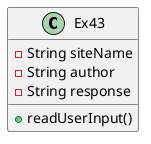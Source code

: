 @startuml
'https://plantuml.com/sequence-diagram

class Ex43{
    - String siteName
    - String author
    - String response

    + readUserInput()
}




@enduml